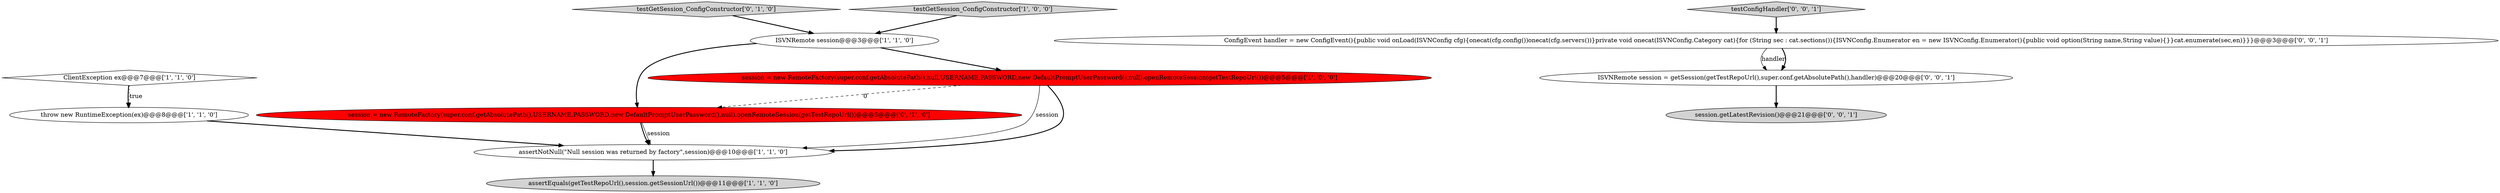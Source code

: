 digraph {
1 [style = filled, label = "ISVNRemote session@@@3@@@['1', '1', '0']", fillcolor = white, shape = ellipse image = "AAA0AAABBB1BBB"];
8 [style = filled, label = "testGetSession_ConfigConstructor['0', '1', '0']", fillcolor = lightgray, shape = diamond image = "AAA0AAABBB2BBB"];
12 [style = filled, label = "session.getLatestRevision()@@@21@@@['0', '0', '1']", fillcolor = lightgray, shape = ellipse image = "AAA0AAABBB3BBB"];
0 [style = filled, label = "ClientException ex@@@7@@@['1', '1', '0']", fillcolor = white, shape = diamond image = "AAA0AAABBB1BBB"];
2 [style = filled, label = "throw new RuntimeException(ex)@@@8@@@['1', '1', '0']", fillcolor = white, shape = ellipse image = "AAA0AAABBB1BBB"];
6 [style = filled, label = "assertEquals(getTestRepoUrl(),session.getSessionUrl())@@@11@@@['1', '1', '0']", fillcolor = lightgray, shape = ellipse image = "AAA0AAABBB1BBB"];
7 [style = filled, label = "session = new RemoteFactory(super.conf.getAbsolutePath(),USERNAME,PASSWORD,new DefaultPromptUserPassword(),null).openRemoteSession(getTestRepoUrl())@@@5@@@['0', '1', '0']", fillcolor = red, shape = ellipse image = "AAA1AAABBB2BBB"];
9 [style = filled, label = "ConfigEvent handler = new ConfigEvent(){public void onLoad(ISVNConfig cfg){onecat(cfg.config())onecat(cfg.servers())}private void onecat(ISVNConfig.Category cat){for (String sec : cat.sections()){ISVNConfig.Enumerator en = new ISVNConfig.Enumerator(){public void option(String name,String value){}}cat.enumerate(sec,en)}}}@@@3@@@['0', '0', '1']", fillcolor = white, shape = ellipse image = "AAA0AAABBB3BBB"];
5 [style = filled, label = "assertNotNull(\"Null session was returned by factory\",session)@@@10@@@['1', '1', '0']", fillcolor = white, shape = ellipse image = "AAA0AAABBB1BBB"];
11 [style = filled, label = "ISVNRemote session = getSession(getTestRepoUrl(),super.conf.getAbsolutePath(),handler)@@@20@@@['0', '0', '1']", fillcolor = white, shape = ellipse image = "AAA0AAABBB3BBB"];
10 [style = filled, label = "testConfigHandler['0', '0', '1']", fillcolor = lightgray, shape = diamond image = "AAA0AAABBB3BBB"];
4 [style = filled, label = "session = new RemoteFactory(super.conf.getAbsolutePath(),null,USERNAME,PASSWORD,new DefaultPromptUserPassword(),null).openRemoteSession(getTestRepoUrl())@@@5@@@['1', '0', '0']", fillcolor = red, shape = ellipse image = "AAA1AAABBB1BBB"];
3 [style = filled, label = "testGetSession_ConfigConstructor['1', '0', '0']", fillcolor = lightgray, shape = diamond image = "AAA0AAABBB1BBB"];
8->1 [style = bold, label=""];
9->11 [style = solid, label="handler"];
4->5 [style = solid, label="session"];
1->4 [style = bold, label=""];
7->5 [style = bold, label=""];
11->12 [style = bold, label=""];
0->2 [style = bold, label=""];
10->9 [style = bold, label=""];
7->5 [style = solid, label="session"];
0->2 [style = dotted, label="true"];
5->6 [style = bold, label=""];
9->11 [style = bold, label=""];
3->1 [style = bold, label=""];
4->7 [style = dashed, label="0"];
4->5 [style = bold, label=""];
1->7 [style = bold, label=""];
2->5 [style = bold, label=""];
}

